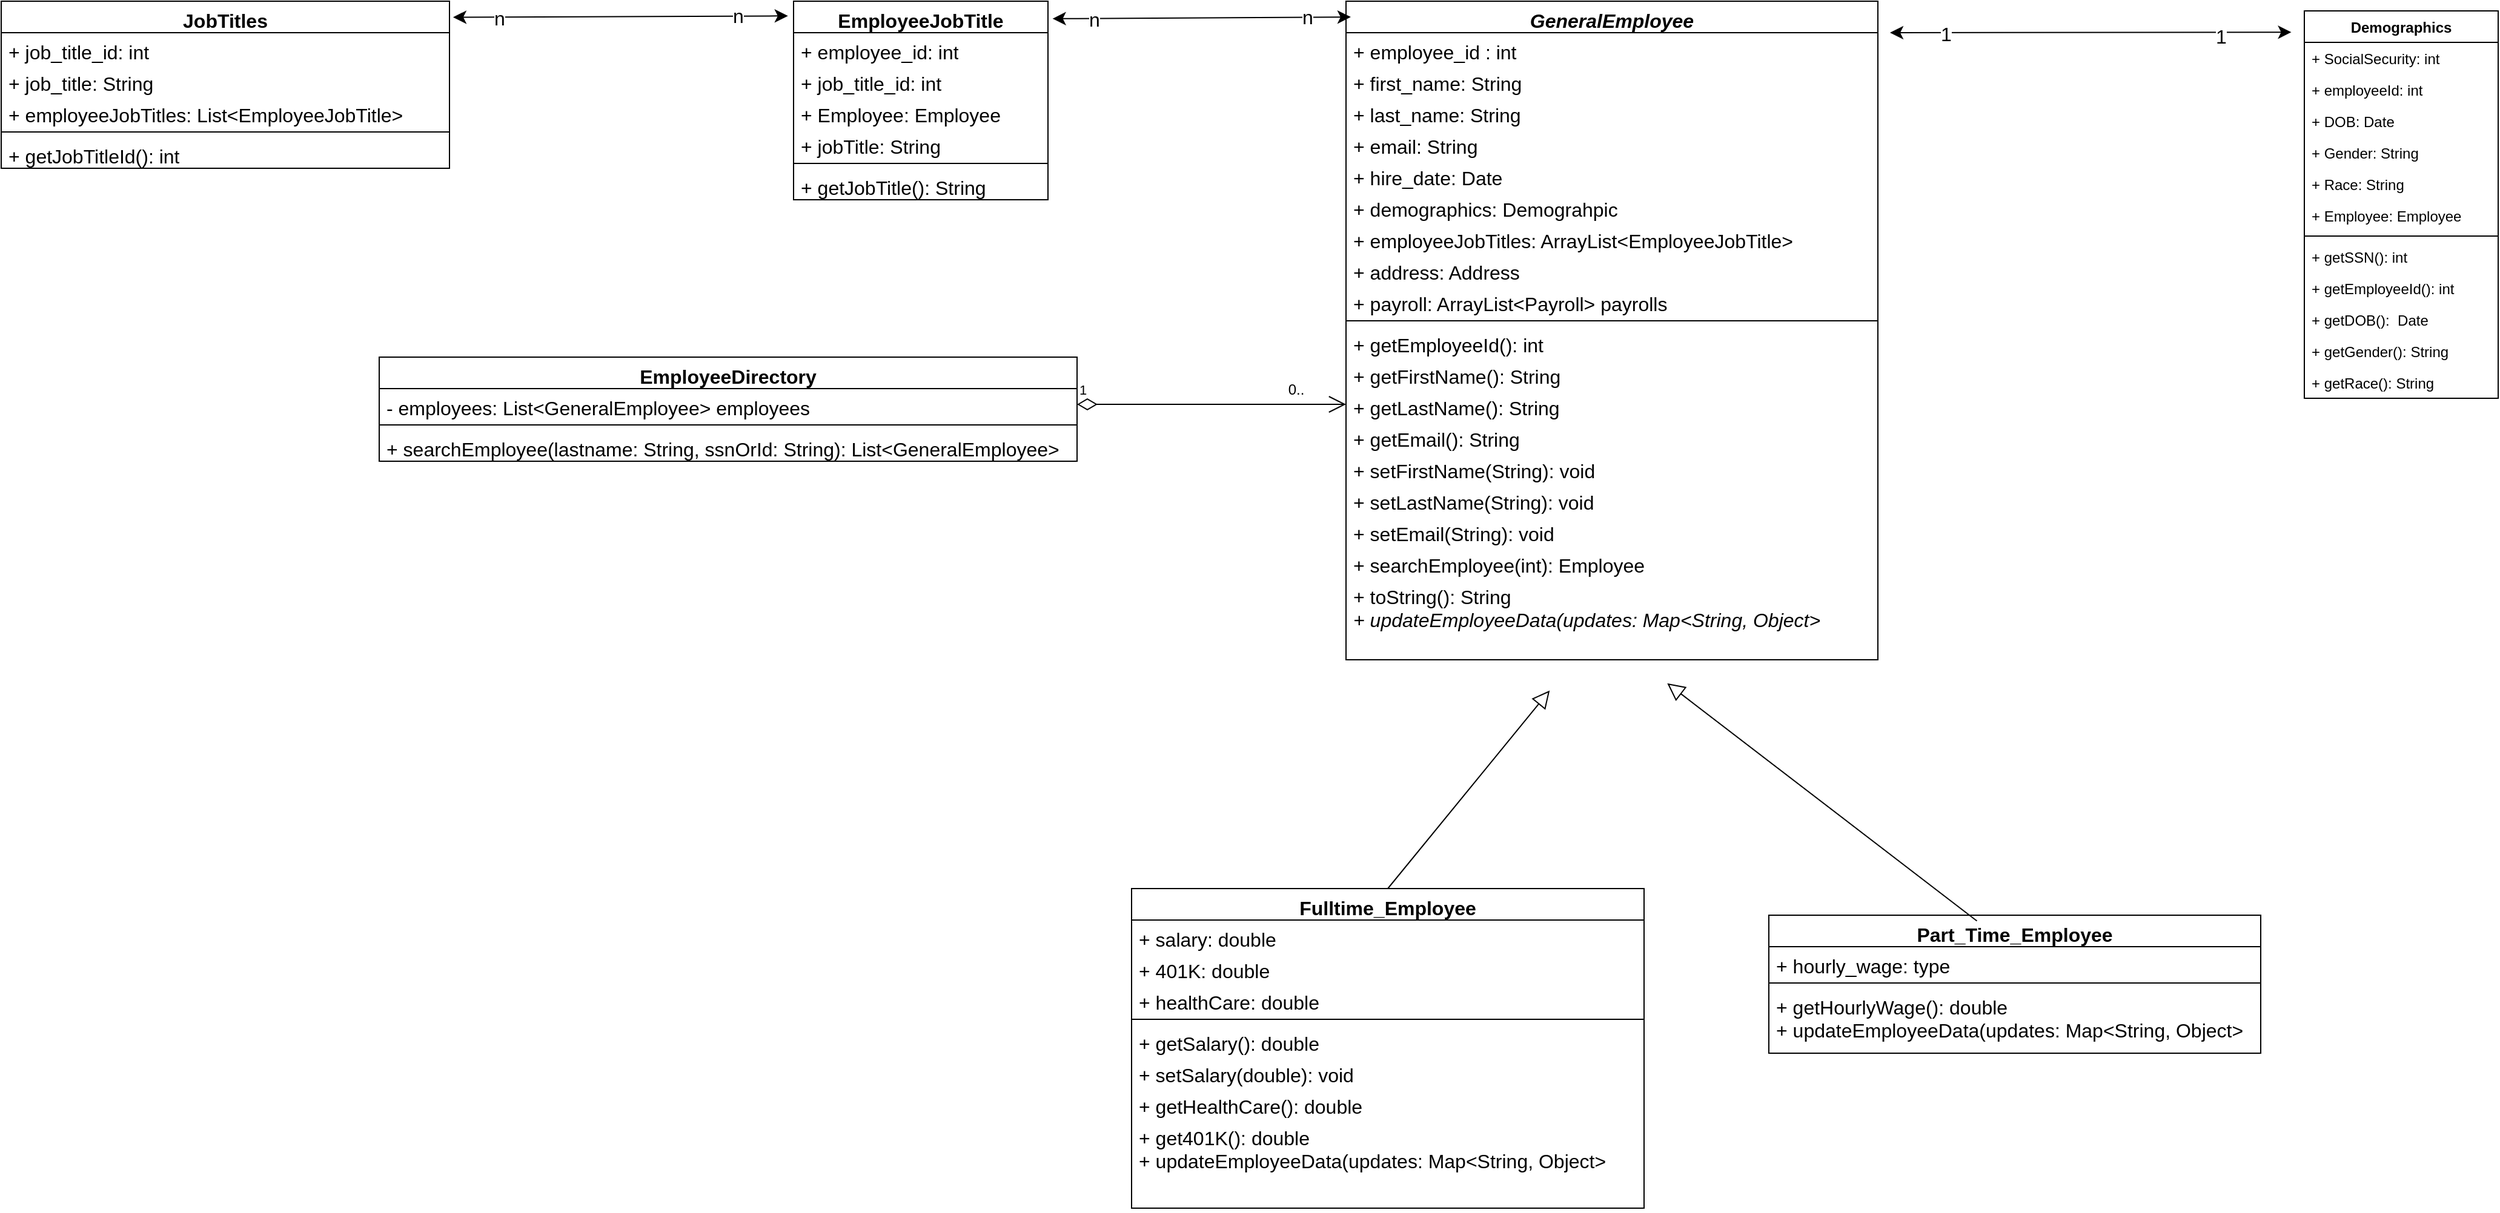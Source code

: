 <mxfile>
    <diagram name="Page-1" id="FbG6QioEzbwfXHQi0UbO">
        <mxGraphModel dx="3360" dy="1352" grid="0" gridSize="10" guides="1" tooltips="1" connect="1" arrows="1" fold="1" page="0" pageScale="1" pageWidth="1200" pageHeight="1920" math="0" shadow="0">
            <root>
                <mxCell id="0"/>
                <mxCell id="1" parent="0"/>
                <mxCell id="ibM_hUD_oe-rnUsQwL-C-1" value="&lt;i&gt;GeneralEmployee&lt;/i&gt;" style="swimlane;fontStyle=1;align=center;verticalAlign=top;childLayout=stackLayout;horizontal=1;startSize=26;horizontalStack=0;resizeParent=1;resizeParentMax=0;resizeLast=0;collapsible=1;marginBottom=0;whiteSpace=wrap;html=1;fontSize=16;" parent="1" vertex="1">
                    <mxGeometry x="-235" y="-169" width="439" height="544" as="geometry"/>
                </mxCell>
                <mxCell id="ibM_hUD_oe-rnUsQwL-C-2" value="+ employee_id : int" style="text;strokeColor=none;fillColor=none;align=left;verticalAlign=top;spacingLeft=4;spacingRight=4;overflow=hidden;rotatable=0;points=[[0,0.5],[1,0.5]];portConstraint=eastwest;whiteSpace=wrap;html=1;fontSize=16;" parent="ibM_hUD_oe-rnUsQwL-C-1" vertex="1">
                    <mxGeometry y="26" width="439" height="26" as="geometry"/>
                </mxCell>
                <mxCell id="ibM_hUD_oe-rnUsQwL-C-3" value="+ first_name: String" style="text;strokeColor=none;fillColor=none;align=left;verticalAlign=top;spacingLeft=4;spacingRight=4;overflow=hidden;rotatable=0;points=[[0,0.5],[1,0.5]];portConstraint=eastwest;whiteSpace=wrap;html=1;fontSize=16;" parent="ibM_hUD_oe-rnUsQwL-C-1" vertex="1">
                    <mxGeometry y="52" width="439" height="26" as="geometry"/>
                </mxCell>
                <mxCell id="ibM_hUD_oe-rnUsQwL-C-4" value="+ last_name: String" style="text;strokeColor=none;fillColor=none;align=left;verticalAlign=top;spacingLeft=4;spacingRight=4;overflow=hidden;rotatable=0;points=[[0,0.5],[1,0.5]];portConstraint=eastwest;whiteSpace=wrap;html=1;fontSize=16;" parent="ibM_hUD_oe-rnUsQwL-C-1" vertex="1">
                    <mxGeometry y="78" width="439" height="26" as="geometry"/>
                </mxCell>
                <mxCell id="ibM_hUD_oe-rnUsQwL-C-5" value="+ email: String" style="text;strokeColor=none;fillColor=none;align=left;verticalAlign=top;spacingLeft=4;spacingRight=4;overflow=hidden;rotatable=0;points=[[0,0.5],[1,0.5]];portConstraint=eastwest;whiteSpace=wrap;html=1;fontSize=16;" parent="ibM_hUD_oe-rnUsQwL-C-1" vertex="1">
                    <mxGeometry y="104" width="439" height="26" as="geometry"/>
                </mxCell>
                <mxCell id="ibM_hUD_oe-rnUsQwL-C-6" value="+ hire_date: Date" style="text;strokeColor=none;fillColor=none;align=left;verticalAlign=top;spacingLeft=4;spacingRight=4;overflow=hidden;rotatable=0;points=[[0,0.5],[1,0.5]];portConstraint=eastwest;whiteSpace=wrap;html=1;fontSize=16;" parent="ibM_hUD_oe-rnUsQwL-C-1" vertex="1">
                    <mxGeometry y="130" width="439" height="26" as="geometry"/>
                </mxCell>
                <mxCell id="ibM_hUD_oe-rnUsQwL-C-7" value="+ demographics: Demograhpic" style="text;strokeColor=none;fillColor=none;align=left;verticalAlign=top;spacingLeft=4;spacingRight=4;overflow=hidden;rotatable=0;points=[[0,0.5],[1,0.5]];portConstraint=eastwest;whiteSpace=wrap;html=1;fontSize=16;" parent="ibM_hUD_oe-rnUsQwL-C-1" vertex="1">
                    <mxGeometry y="156" width="439" height="26" as="geometry"/>
                </mxCell>
                <mxCell id="ibM_hUD_oe-rnUsQwL-C-8" value="+ employeeJobTitles: ArrayList&amp;lt;EmployeeJobTitle&amp;gt;" style="text;strokeColor=none;fillColor=none;align=left;verticalAlign=top;spacingLeft=4;spacingRight=4;overflow=hidden;rotatable=0;points=[[0,0.5],[1,0.5]];portConstraint=eastwest;whiteSpace=wrap;html=1;fontSize=16;" parent="ibM_hUD_oe-rnUsQwL-C-1" vertex="1">
                    <mxGeometry y="182" width="439" height="26" as="geometry"/>
                </mxCell>
                <mxCell id="ibM_hUD_oe-rnUsQwL-C-9" value="+ address: Address" style="text;strokeColor=none;fillColor=none;align=left;verticalAlign=top;spacingLeft=4;spacingRight=4;overflow=hidden;rotatable=0;points=[[0,0.5],[1,0.5]];portConstraint=eastwest;whiteSpace=wrap;html=1;fontSize=16;" parent="ibM_hUD_oe-rnUsQwL-C-1" vertex="1">
                    <mxGeometry y="208" width="439" height="26" as="geometry"/>
                </mxCell>
                <mxCell id="ibM_hUD_oe-rnUsQwL-C-10" value="+ payroll: ArrayList&amp;lt;Payroll&amp;gt; payrolls" style="text;strokeColor=none;fillColor=none;align=left;verticalAlign=top;spacingLeft=4;spacingRight=4;overflow=hidden;rotatable=0;points=[[0,0.5],[1,0.5]];portConstraint=eastwest;whiteSpace=wrap;html=1;fontSize=16;" parent="ibM_hUD_oe-rnUsQwL-C-1" vertex="1">
                    <mxGeometry y="234" width="439" height="26" as="geometry"/>
                </mxCell>
                <mxCell id="ibM_hUD_oe-rnUsQwL-C-11" value="" style="line;strokeWidth=1;fillColor=none;align=left;verticalAlign=middle;spacingTop=-1;spacingLeft=3;spacingRight=3;rotatable=0;labelPosition=right;points=[];portConstraint=eastwest;strokeColor=inherit;fontSize=16;" parent="ibM_hUD_oe-rnUsQwL-C-1" vertex="1">
                    <mxGeometry y="260" width="439" height="8" as="geometry"/>
                </mxCell>
                <mxCell id="ibM_hUD_oe-rnUsQwL-C-12" value="+ getEmployeeId(): int" style="text;strokeColor=none;fillColor=none;align=left;verticalAlign=top;spacingLeft=4;spacingRight=4;overflow=hidden;rotatable=0;points=[[0,0.5],[1,0.5]];portConstraint=eastwest;whiteSpace=wrap;html=1;fontSize=16;" parent="ibM_hUD_oe-rnUsQwL-C-1" vertex="1">
                    <mxGeometry y="268" width="439" height="26" as="geometry"/>
                </mxCell>
                <mxCell id="ibM_hUD_oe-rnUsQwL-C-13" value="+ getFirstName(): String" style="text;strokeColor=none;fillColor=none;align=left;verticalAlign=top;spacingLeft=4;spacingRight=4;overflow=hidden;rotatable=0;points=[[0,0.5],[1,0.5]];portConstraint=eastwest;whiteSpace=wrap;html=1;fontSize=16;" parent="ibM_hUD_oe-rnUsQwL-C-1" vertex="1">
                    <mxGeometry y="294" width="439" height="26" as="geometry"/>
                </mxCell>
                <mxCell id="ibM_hUD_oe-rnUsQwL-C-14" value="+ getLastName(): String" style="text;strokeColor=none;fillColor=none;align=left;verticalAlign=top;spacingLeft=4;spacingRight=4;overflow=hidden;rotatable=0;points=[[0,0.5],[1,0.5]];portConstraint=eastwest;whiteSpace=wrap;html=1;fontSize=16;" parent="ibM_hUD_oe-rnUsQwL-C-1" vertex="1">
                    <mxGeometry y="320" width="439" height="26" as="geometry"/>
                </mxCell>
                <mxCell id="ibM_hUD_oe-rnUsQwL-C-15" value="+ getEmail(): String" style="text;strokeColor=none;fillColor=none;align=left;verticalAlign=top;spacingLeft=4;spacingRight=4;overflow=hidden;rotatable=0;points=[[0,0.5],[1,0.5]];portConstraint=eastwest;whiteSpace=wrap;html=1;fontSize=16;" parent="ibM_hUD_oe-rnUsQwL-C-1" vertex="1">
                    <mxGeometry y="346" width="439" height="26" as="geometry"/>
                </mxCell>
                <mxCell id="ibM_hUD_oe-rnUsQwL-C-16" value="+ setFirstName(String): void" style="text;strokeColor=none;fillColor=none;align=left;verticalAlign=top;spacingLeft=4;spacingRight=4;overflow=hidden;rotatable=0;points=[[0,0.5],[1,0.5]];portConstraint=eastwest;whiteSpace=wrap;html=1;fontSize=16;" parent="ibM_hUD_oe-rnUsQwL-C-1" vertex="1">
                    <mxGeometry y="372" width="439" height="26" as="geometry"/>
                </mxCell>
                <mxCell id="ibM_hUD_oe-rnUsQwL-C-17" value="+ setLastName(String): void" style="text;strokeColor=none;fillColor=none;align=left;verticalAlign=top;spacingLeft=4;spacingRight=4;overflow=hidden;rotatable=0;points=[[0,0.5],[1,0.5]];portConstraint=eastwest;whiteSpace=wrap;html=1;fontSize=16;" parent="ibM_hUD_oe-rnUsQwL-C-1" vertex="1">
                    <mxGeometry y="398" width="439" height="26" as="geometry"/>
                </mxCell>
                <mxCell id="ibM_hUD_oe-rnUsQwL-C-18" value="+ setEmail(String): void" style="text;strokeColor=none;fillColor=none;align=left;verticalAlign=top;spacingLeft=4;spacingRight=4;overflow=hidden;rotatable=0;points=[[0,0.5],[1,0.5]];portConstraint=eastwest;whiteSpace=wrap;html=1;fontSize=16;" parent="ibM_hUD_oe-rnUsQwL-C-1" vertex="1">
                    <mxGeometry y="424" width="439" height="26" as="geometry"/>
                </mxCell>
                <mxCell id="ibM_hUD_oe-rnUsQwL-C-19" value="+ searchEmployee(int): Employee" style="text;strokeColor=none;fillColor=none;align=left;verticalAlign=top;spacingLeft=4;spacingRight=4;overflow=hidden;rotatable=0;points=[[0,0.5],[1,0.5]];portConstraint=eastwest;whiteSpace=wrap;html=1;fontSize=16;" parent="ibM_hUD_oe-rnUsQwL-C-1" vertex="1">
                    <mxGeometry y="450" width="439" height="26" as="geometry"/>
                </mxCell>
                <mxCell id="ibM_hUD_oe-rnUsQwL-C-20" value="+ toString(): String&lt;br&gt;&lt;i style=&quot;border-color: var(--border-color);&quot;&gt;+ updateEmployeeData(updates: Map&amp;lt;String, Object&amp;gt;&lt;/i&gt;" style="text;strokeColor=none;fillColor=none;align=left;verticalAlign=top;spacingLeft=4;spacingRight=4;overflow=hidden;rotatable=0;points=[[0,0.5],[1,0.5]];portConstraint=eastwest;whiteSpace=wrap;html=1;fontSize=16;" parent="ibM_hUD_oe-rnUsQwL-C-1" vertex="1">
                    <mxGeometry y="476" width="439" height="68" as="geometry"/>
                </mxCell>
                <mxCell id="ibM_hUD_oe-rnUsQwL-C-21" value="EmployeeJobTitle" style="swimlane;fontStyle=1;align=center;verticalAlign=top;childLayout=stackLayout;horizontal=1;startSize=26;horizontalStack=0;resizeParent=1;resizeParentMax=0;resizeLast=0;collapsible=1;marginBottom=0;whiteSpace=wrap;html=1;fontSize=16;" parent="1" vertex="1">
                    <mxGeometry x="-691" y="-169" width="210" height="164" as="geometry"/>
                </mxCell>
                <mxCell id="ibM_hUD_oe-rnUsQwL-C-22" value="+ employee_id: int" style="text;strokeColor=none;fillColor=none;align=left;verticalAlign=top;spacingLeft=4;spacingRight=4;overflow=hidden;rotatable=0;points=[[0,0.5],[1,0.5]];portConstraint=eastwest;whiteSpace=wrap;html=1;fontSize=16;" parent="ibM_hUD_oe-rnUsQwL-C-21" vertex="1">
                    <mxGeometry y="26" width="210" height="26" as="geometry"/>
                </mxCell>
                <mxCell id="ibM_hUD_oe-rnUsQwL-C-23" value="+ job_title_id: int" style="text;strokeColor=none;fillColor=none;align=left;verticalAlign=top;spacingLeft=4;spacingRight=4;overflow=hidden;rotatable=0;points=[[0,0.5],[1,0.5]];portConstraint=eastwest;whiteSpace=wrap;html=1;fontSize=16;" parent="ibM_hUD_oe-rnUsQwL-C-21" vertex="1">
                    <mxGeometry y="52" width="210" height="26" as="geometry"/>
                </mxCell>
                <mxCell id="ibM_hUD_oe-rnUsQwL-C-24" value="+ Employee: Employee" style="text;strokeColor=none;fillColor=none;align=left;verticalAlign=top;spacingLeft=4;spacingRight=4;overflow=hidden;rotatable=0;points=[[0,0.5],[1,0.5]];portConstraint=eastwest;whiteSpace=wrap;html=1;fontSize=16;" parent="ibM_hUD_oe-rnUsQwL-C-21" vertex="1">
                    <mxGeometry y="78" width="210" height="26" as="geometry"/>
                </mxCell>
                <mxCell id="ibM_hUD_oe-rnUsQwL-C-25" value="+ jobTitle: String" style="text;strokeColor=none;fillColor=none;align=left;verticalAlign=top;spacingLeft=4;spacingRight=4;overflow=hidden;rotatable=0;points=[[0,0.5],[1,0.5]];portConstraint=eastwest;whiteSpace=wrap;html=1;fontSize=16;" parent="ibM_hUD_oe-rnUsQwL-C-21" vertex="1">
                    <mxGeometry y="104" width="210" height="26" as="geometry"/>
                </mxCell>
                <mxCell id="ibM_hUD_oe-rnUsQwL-C-26" value="" style="line;strokeWidth=1;fillColor=none;align=left;verticalAlign=middle;spacingTop=-1;spacingLeft=3;spacingRight=3;rotatable=0;labelPosition=right;points=[];portConstraint=eastwest;strokeColor=inherit;fontSize=16;" parent="ibM_hUD_oe-rnUsQwL-C-21" vertex="1">
                    <mxGeometry y="130" width="210" height="8" as="geometry"/>
                </mxCell>
                <mxCell id="ibM_hUD_oe-rnUsQwL-C-27" value="+ getJobTitle(): String" style="text;strokeColor=none;fillColor=none;align=left;verticalAlign=top;spacingLeft=4;spacingRight=4;overflow=hidden;rotatable=0;points=[[0,0.5],[1,0.5]];portConstraint=eastwest;whiteSpace=wrap;html=1;fontSize=16;" parent="ibM_hUD_oe-rnUsQwL-C-21" vertex="1">
                    <mxGeometry y="138" width="210" height="26" as="geometry"/>
                </mxCell>
                <mxCell id="ibM_hUD_oe-rnUsQwL-C-28" value="" style="endArrow=classic;startArrow=classic;html=1;rounded=0;fontSize=12;startSize=8;endSize=8;curved=1;entryX=0.009;entryY=0.024;entryDx=0;entryDy=0;entryPerimeter=0;exitX=1.018;exitY=0.088;exitDx=0;exitDy=0;exitPerimeter=0;" parent="1" source="ibM_hUD_oe-rnUsQwL-C-21" target="ibM_hUD_oe-rnUsQwL-C-1" edge="1">
                    <mxGeometry width="50" height="50" relative="1" as="geometry">
                        <mxPoint x="-468" y="-157" as="sourcePoint"/>
                        <mxPoint x="-361" y="-354" as="targetPoint"/>
                    </mxGeometry>
                </mxCell>
                <mxCell id="ibM_hUD_oe-rnUsQwL-C-29" value="n" style="edgeLabel;html=1;align=center;verticalAlign=middle;resizable=0;points=[];fontSize=16;" parent="ibM_hUD_oe-rnUsQwL-C-28" connectable="0" vertex="1">
                    <mxGeometry x="-0.72" y="-1" relative="1" as="geometry">
                        <mxPoint x="-1" as="offset"/>
                    </mxGeometry>
                </mxCell>
                <mxCell id="ibM_hUD_oe-rnUsQwL-C-30" value="n" style="edgeLabel;html=1;align=center;verticalAlign=middle;resizable=0;points=[];fontSize=16;" parent="ibM_hUD_oe-rnUsQwL-C-28" connectable="0" vertex="1">
                    <mxGeometry x="0.701" y="1" relative="1" as="geometry">
                        <mxPoint as="offset"/>
                    </mxGeometry>
                </mxCell>
                <mxCell id="ibM_hUD_oe-rnUsQwL-C-31" value="JobTitles" style="swimlane;fontStyle=1;align=center;verticalAlign=top;childLayout=stackLayout;horizontal=1;startSize=26;horizontalStack=0;resizeParent=1;resizeParentMax=0;resizeLast=0;collapsible=1;marginBottom=0;whiteSpace=wrap;html=1;fontSize=16;" parent="1" vertex="1">
                    <mxGeometry x="-1345" y="-169" width="370" height="138" as="geometry"/>
                </mxCell>
                <mxCell id="ibM_hUD_oe-rnUsQwL-C-32" value="+ job_title_id: int" style="text;strokeColor=none;fillColor=none;align=left;verticalAlign=top;spacingLeft=4;spacingRight=4;overflow=hidden;rotatable=0;points=[[0,0.5],[1,0.5]];portConstraint=eastwest;whiteSpace=wrap;html=1;fontSize=16;" parent="ibM_hUD_oe-rnUsQwL-C-31" vertex="1">
                    <mxGeometry y="26" width="370" height="26" as="geometry"/>
                </mxCell>
                <mxCell id="ibM_hUD_oe-rnUsQwL-C-33" value="+ job_title: String" style="text;strokeColor=none;fillColor=none;align=left;verticalAlign=top;spacingLeft=4;spacingRight=4;overflow=hidden;rotatable=0;points=[[0,0.5],[1,0.5]];portConstraint=eastwest;whiteSpace=wrap;html=1;fontSize=16;" parent="ibM_hUD_oe-rnUsQwL-C-31" vertex="1">
                    <mxGeometry y="52" width="370" height="26" as="geometry"/>
                </mxCell>
                <mxCell id="ibM_hUD_oe-rnUsQwL-C-34" value="+ employeeJobTitles: List&amp;lt;EmployeeJobTitle&amp;gt;" style="text;strokeColor=none;fillColor=none;align=left;verticalAlign=top;spacingLeft=4;spacingRight=4;overflow=hidden;rotatable=0;points=[[0,0.5],[1,0.5]];portConstraint=eastwest;whiteSpace=wrap;html=1;fontSize=16;" parent="ibM_hUD_oe-rnUsQwL-C-31" vertex="1">
                    <mxGeometry y="78" width="370" height="26" as="geometry"/>
                </mxCell>
                <mxCell id="ibM_hUD_oe-rnUsQwL-C-35" value="" style="line;strokeWidth=1;fillColor=none;align=left;verticalAlign=middle;spacingTop=-1;spacingLeft=3;spacingRight=3;rotatable=0;labelPosition=right;points=[];portConstraint=eastwest;strokeColor=inherit;fontSize=16;" parent="ibM_hUD_oe-rnUsQwL-C-31" vertex="1">
                    <mxGeometry y="104" width="370" height="8" as="geometry"/>
                </mxCell>
                <mxCell id="ibM_hUD_oe-rnUsQwL-C-36" value="+ getJobTitleId(): int" style="text;strokeColor=none;fillColor=none;align=left;verticalAlign=top;spacingLeft=4;spacingRight=4;overflow=hidden;rotatable=0;points=[[0,0.5],[1,0.5]];portConstraint=eastwest;whiteSpace=wrap;html=1;fontSize=16;" parent="ibM_hUD_oe-rnUsQwL-C-31" vertex="1">
                    <mxGeometry y="112" width="370" height="26" as="geometry"/>
                </mxCell>
                <mxCell id="ibM_hUD_oe-rnUsQwL-C-37" value="" style="endArrow=classic;startArrow=classic;html=1;rounded=0;fontSize=12;startSize=8;endSize=8;curved=1;entryX=-0.022;entryY=0.074;entryDx=0;entryDy=0;entryPerimeter=0;exitX=1.008;exitY=0.096;exitDx=0;exitDy=0;exitPerimeter=0;" parent="1" source="ibM_hUD_oe-rnUsQwL-C-31" target="ibM_hUD_oe-rnUsQwL-C-21" edge="1">
                    <mxGeometry width="50" height="50" relative="1" as="geometry">
                        <mxPoint x="-964" y="-128" as="sourcePoint"/>
                        <mxPoint x="-718" y="-130" as="targetPoint"/>
                    </mxGeometry>
                </mxCell>
                <mxCell id="ibM_hUD_oe-rnUsQwL-C-38" value="n" style="edgeLabel;html=1;align=center;verticalAlign=middle;resizable=0;points=[];fontSize=16;" parent="ibM_hUD_oe-rnUsQwL-C-37" connectable="0" vertex="1">
                    <mxGeometry x="-0.72" y="-1" relative="1" as="geometry">
                        <mxPoint x="-1" as="offset"/>
                    </mxGeometry>
                </mxCell>
                <mxCell id="ibM_hUD_oe-rnUsQwL-C-39" value="n" style="edgeLabel;html=1;align=center;verticalAlign=middle;resizable=0;points=[];fontSize=16;" parent="ibM_hUD_oe-rnUsQwL-C-37" connectable="0" vertex="1">
                    <mxGeometry x="0.701" y="1" relative="1" as="geometry">
                        <mxPoint as="offset"/>
                    </mxGeometry>
                </mxCell>
                <mxCell id="ibM_hUD_oe-rnUsQwL-C-40" value="Fulltime_Employee" style="swimlane;fontStyle=1;align=center;verticalAlign=top;childLayout=stackLayout;horizontal=1;startSize=26;horizontalStack=0;resizeParent=1;resizeParentMax=0;resizeLast=0;collapsible=1;marginBottom=0;whiteSpace=wrap;html=1;fontSize=16;" parent="1" vertex="1">
                    <mxGeometry x="-412" y="564" width="423" height="264" as="geometry"/>
                </mxCell>
                <mxCell id="ibM_hUD_oe-rnUsQwL-C-41" value="+ salary: double" style="text;strokeColor=none;fillColor=none;align=left;verticalAlign=top;spacingLeft=4;spacingRight=4;overflow=hidden;rotatable=0;points=[[0,0.5],[1,0.5]];portConstraint=eastwest;whiteSpace=wrap;html=1;fontSize=16;" parent="ibM_hUD_oe-rnUsQwL-C-40" vertex="1">
                    <mxGeometry y="26" width="423" height="26" as="geometry"/>
                </mxCell>
                <mxCell id="ibM_hUD_oe-rnUsQwL-C-42" value="+ 401K: double" style="text;strokeColor=none;fillColor=none;align=left;verticalAlign=top;spacingLeft=4;spacingRight=4;overflow=hidden;rotatable=0;points=[[0,0.5],[1,0.5]];portConstraint=eastwest;whiteSpace=wrap;html=1;fontSize=16;" parent="ibM_hUD_oe-rnUsQwL-C-40" vertex="1">
                    <mxGeometry y="52" width="423" height="26" as="geometry"/>
                </mxCell>
                <mxCell id="ibM_hUD_oe-rnUsQwL-C-43" value="+ healthCare: double" style="text;strokeColor=none;fillColor=none;align=left;verticalAlign=top;spacingLeft=4;spacingRight=4;overflow=hidden;rotatable=0;points=[[0,0.5],[1,0.5]];portConstraint=eastwest;whiteSpace=wrap;html=1;fontSize=16;" parent="ibM_hUD_oe-rnUsQwL-C-40" vertex="1">
                    <mxGeometry y="78" width="423" height="26" as="geometry"/>
                </mxCell>
                <mxCell id="ibM_hUD_oe-rnUsQwL-C-44" value="" style="line;strokeWidth=1;fillColor=none;align=left;verticalAlign=middle;spacingTop=-1;spacingLeft=3;spacingRight=3;rotatable=0;labelPosition=right;points=[];portConstraint=eastwest;strokeColor=inherit;fontSize=16;" parent="ibM_hUD_oe-rnUsQwL-C-40" vertex="1">
                    <mxGeometry y="104" width="423" height="8" as="geometry"/>
                </mxCell>
                <mxCell id="ibM_hUD_oe-rnUsQwL-C-45" value="+ getSalary(): double" style="text;strokeColor=none;fillColor=none;align=left;verticalAlign=top;spacingLeft=4;spacingRight=4;overflow=hidden;rotatable=0;points=[[0,0.5],[1,0.5]];portConstraint=eastwest;whiteSpace=wrap;html=1;fontSize=16;" parent="ibM_hUD_oe-rnUsQwL-C-40" vertex="1">
                    <mxGeometry y="112" width="423" height="26" as="geometry"/>
                </mxCell>
                <mxCell id="ibM_hUD_oe-rnUsQwL-C-55" value="+ setSalary(double): void" style="text;strokeColor=none;fillColor=none;align=left;verticalAlign=top;spacingLeft=4;spacingRight=4;overflow=hidden;rotatable=0;points=[[0,0.5],[1,0.5]];portConstraint=eastwest;whiteSpace=wrap;html=1;fontSize=16;" parent="ibM_hUD_oe-rnUsQwL-C-40" vertex="1">
                    <mxGeometry y="138" width="423" height="26" as="geometry"/>
                </mxCell>
                <mxCell id="ibM_hUD_oe-rnUsQwL-C-46" value="+ getHealthCare(): double" style="text;strokeColor=none;fillColor=none;align=left;verticalAlign=top;spacingLeft=4;spacingRight=4;overflow=hidden;rotatable=0;points=[[0,0.5],[1,0.5]];portConstraint=eastwest;whiteSpace=wrap;html=1;fontSize=16;" parent="ibM_hUD_oe-rnUsQwL-C-40" vertex="1">
                    <mxGeometry y="164" width="423" height="26" as="geometry"/>
                </mxCell>
                <mxCell id="ibM_hUD_oe-rnUsQwL-C-47" value="+ get401K(): double&lt;br&gt;+ updateEmployeeData(updates: Map&amp;lt;String, Object&amp;gt;" style="text;strokeColor=none;fillColor=none;align=left;verticalAlign=top;spacingLeft=4;spacingRight=4;overflow=hidden;rotatable=0;points=[[0,0.5],[1,0.5]];portConstraint=eastwest;whiteSpace=wrap;html=1;fontSize=16;" parent="ibM_hUD_oe-rnUsQwL-C-40" vertex="1">
                    <mxGeometry y="190" width="423" height="74" as="geometry"/>
                </mxCell>
                <mxCell id="ibM_hUD_oe-rnUsQwL-C-48" value="Part_Time_Employee" style="swimlane;fontStyle=1;align=center;verticalAlign=top;childLayout=stackLayout;horizontal=1;startSize=26;horizontalStack=0;resizeParent=1;resizeParentMax=0;resizeLast=0;collapsible=1;marginBottom=0;whiteSpace=wrap;html=1;fontSize=16;" parent="1" vertex="1">
                    <mxGeometry x="114" y="586" width="406" height="114" as="geometry"/>
                </mxCell>
                <mxCell id="ibM_hUD_oe-rnUsQwL-C-49" value="+ hourly_wage: type" style="text;strokeColor=none;fillColor=none;align=left;verticalAlign=top;spacingLeft=4;spacingRight=4;overflow=hidden;rotatable=0;points=[[0,0.5],[1,0.5]];portConstraint=eastwest;whiteSpace=wrap;html=1;fontSize=16;" parent="ibM_hUD_oe-rnUsQwL-C-48" vertex="1">
                    <mxGeometry y="26" width="406" height="26" as="geometry"/>
                </mxCell>
                <mxCell id="ibM_hUD_oe-rnUsQwL-C-50" value="" style="line;strokeWidth=1;fillColor=none;align=left;verticalAlign=middle;spacingTop=-1;spacingLeft=3;spacingRight=3;rotatable=0;labelPosition=right;points=[];portConstraint=eastwest;strokeColor=inherit;fontSize=16;" parent="ibM_hUD_oe-rnUsQwL-C-48" vertex="1">
                    <mxGeometry y="52" width="406" height="8" as="geometry"/>
                </mxCell>
                <mxCell id="ibM_hUD_oe-rnUsQwL-C-51" value="+ getHourlyWage(): double&lt;br&gt;+ updateEmployeeData(updates: Map&amp;lt;String, Object&amp;gt;" style="text;strokeColor=none;fillColor=none;align=left;verticalAlign=top;spacingLeft=4;spacingRight=4;overflow=hidden;rotatable=0;points=[[0,0.5],[1,0.5]];portConstraint=eastwest;whiteSpace=wrap;html=1;fontSize=16;" parent="ibM_hUD_oe-rnUsQwL-C-48" vertex="1">
                    <mxGeometry y="60" width="406" height="54" as="geometry"/>
                </mxCell>
                <mxCell id="ibM_hUD_oe-rnUsQwL-C-52" value="" style="edgeStyle=none;html=1;endSize=12;endArrow=block;endFill=0;rounded=0;fontSize=12;curved=1;exitX=0.5;exitY=0;exitDx=0;exitDy=0;entryX=0.383;entryY=1.374;entryDx=0;entryDy=0;entryPerimeter=0;" parent="1" source="ibM_hUD_oe-rnUsQwL-C-40" target="ibM_hUD_oe-rnUsQwL-C-20" edge="1">
                    <mxGeometry width="160" relative="1" as="geometry">
                        <mxPoint x="-231" y="575" as="sourcePoint"/>
                        <mxPoint x="-213" y="463" as="targetPoint"/>
                    </mxGeometry>
                </mxCell>
                <mxCell id="ibM_hUD_oe-rnUsQwL-C-53" value="" style="edgeStyle=none;html=1;endSize=12;endArrow=block;endFill=0;rounded=0;fontSize=12;curved=1;exitX=0.423;exitY=0.042;exitDx=0;exitDy=0;exitPerimeter=0;entryX=0.604;entryY=1.286;entryDx=0;entryDy=0;entryPerimeter=0;" parent="1" source="ibM_hUD_oe-rnUsQwL-C-48" target="ibM_hUD_oe-rnUsQwL-C-20" edge="1">
                    <mxGeometry width="160" relative="1" as="geometry">
                        <mxPoint x="289" y="547" as="sourcePoint"/>
                        <mxPoint x="313" y="440" as="targetPoint"/>
                    </mxGeometry>
                </mxCell>
                <mxCell id="ibM_hUD_oe-rnUsQwL-C-56" value="Demographics" style="swimlane;fontStyle=1;align=center;verticalAlign=top;childLayout=stackLayout;horizontal=1;startSize=26;horizontalStack=0;resizeParent=1;resizeParentMax=0;resizeLast=0;collapsible=1;marginBottom=0;whiteSpace=wrap;html=1;" parent="1" vertex="1">
                    <mxGeometry x="556" y="-161" width="160" height="320" as="geometry"/>
                </mxCell>
                <mxCell id="ibM_hUD_oe-rnUsQwL-C-57" value="+ SocialSecurity: int" style="text;strokeColor=none;fillColor=none;align=left;verticalAlign=top;spacingLeft=4;spacingRight=4;overflow=hidden;rotatable=0;points=[[0,0.5],[1,0.5]];portConstraint=eastwest;whiteSpace=wrap;html=1;" parent="ibM_hUD_oe-rnUsQwL-C-56" vertex="1">
                    <mxGeometry y="26" width="160" height="26" as="geometry"/>
                </mxCell>
                <mxCell id="ibM_hUD_oe-rnUsQwL-C-58" value="+ employeeId: int" style="text;strokeColor=none;fillColor=none;align=left;verticalAlign=top;spacingLeft=4;spacingRight=4;overflow=hidden;rotatable=0;points=[[0,0.5],[1,0.5]];portConstraint=eastwest;whiteSpace=wrap;html=1;" parent="ibM_hUD_oe-rnUsQwL-C-56" vertex="1">
                    <mxGeometry y="52" width="160" height="26" as="geometry"/>
                </mxCell>
                <mxCell id="ibM_hUD_oe-rnUsQwL-C-59" value="+ DOB: Date" style="text;strokeColor=none;fillColor=none;align=left;verticalAlign=top;spacingLeft=4;spacingRight=4;overflow=hidden;rotatable=0;points=[[0,0.5],[1,0.5]];portConstraint=eastwest;whiteSpace=wrap;html=1;" parent="ibM_hUD_oe-rnUsQwL-C-56" vertex="1">
                    <mxGeometry y="78" width="160" height="26" as="geometry"/>
                </mxCell>
                <mxCell id="ibM_hUD_oe-rnUsQwL-C-60" value="+ Gender: String" style="text;strokeColor=none;fillColor=none;align=left;verticalAlign=top;spacingLeft=4;spacingRight=4;overflow=hidden;rotatable=0;points=[[0,0.5],[1,0.5]];portConstraint=eastwest;whiteSpace=wrap;html=1;" parent="ibM_hUD_oe-rnUsQwL-C-56" vertex="1">
                    <mxGeometry y="104" width="160" height="26" as="geometry"/>
                </mxCell>
                <mxCell id="ibM_hUD_oe-rnUsQwL-C-61" value="+ Race: String" style="text;strokeColor=none;fillColor=none;align=left;verticalAlign=top;spacingLeft=4;spacingRight=4;overflow=hidden;rotatable=0;points=[[0,0.5],[1,0.5]];portConstraint=eastwest;whiteSpace=wrap;html=1;" parent="ibM_hUD_oe-rnUsQwL-C-56" vertex="1">
                    <mxGeometry y="130" width="160" height="26" as="geometry"/>
                </mxCell>
                <mxCell id="ibM_hUD_oe-rnUsQwL-C-62" value="+ Employee: Employee" style="text;strokeColor=none;fillColor=none;align=left;verticalAlign=top;spacingLeft=4;spacingRight=4;overflow=hidden;rotatable=0;points=[[0,0.5],[1,0.5]];portConstraint=eastwest;whiteSpace=wrap;html=1;" parent="ibM_hUD_oe-rnUsQwL-C-56" vertex="1">
                    <mxGeometry y="156" width="160" height="26" as="geometry"/>
                </mxCell>
                <mxCell id="ibM_hUD_oe-rnUsQwL-C-63" value="" style="line;strokeWidth=1;fillColor=none;align=left;verticalAlign=middle;spacingTop=-1;spacingLeft=3;spacingRight=3;rotatable=0;labelPosition=right;points=[];portConstraint=eastwest;strokeColor=inherit;" parent="ibM_hUD_oe-rnUsQwL-C-56" vertex="1">
                    <mxGeometry y="182" width="160" height="8" as="geometry"/>
                </mxCell>
                <mxCell id="ibM_hUD_oe-rnUsQwL-C-64" value="+ getSSN(): int" style="text;strokeColor=none;fillColor=none;align=left;verticalAlign=top;spacingLeft=4;spacingRight=4;overflow=hidden;rotatable=0;points=[[0,0.5],[1,0.5]];portConstraint=eastwest;whiteSpace=wrap;html=1;" parent="ibM_hUD_oe-rnUsQwL-C-56" vertex="1">
                    <mxGeometry y="190" width="160" height="26" as="geometry"/>
                </mxCell>
                <mxCell id="ibM_hUD_oe-rnUsQwL-C-65" value="+ getEmployeeId(): int" style="text;strokeColor=none;fillColor=none;align=left;verticalAlign=top;spacingLeft=4;spacingRight=4;overflow=hidden;rotatable=0;points=[[0,0.5],[1,0.5]];portConstraint=eastwest;whiteSpace=wrap;html=1;" parent="ibM_hUD_oe-rnUsQwL-C-56" vertex="1">
                    <mxGeometry y="216" width="160" height="26" as="geometry"/>
                </mxCell>
                <mxCell id="ibM_hUD_oe-rnUsQwL-C-66" value="+ getDOB():&amp;nbsp; Date" style="text;strokeColor=none;fillColor=none;align=left;verticalAlign=top;spacingLeft=4;spacingRight=4;overflow=hidden;rotatable=0;points=[[0,0.5],[1,0.5]];portConstraint=eastwest;whiteSpace=wrap;html=1;" parent="ibM_hUD_oe-rnUsQwL-C-56" vertex="1">
                    <mxGeometry y="242" width="160" height="26" as="geometry"/>
                </mxCell>
                <mxCell id="ibM_hUD_oe-rnUsQwL-C-67" value="+ getGender(): String" style="text;strokeColor=none;fillColor=none;align=left;verticalAlign=top;spacingLeft=4;spacingRight=4;overflow=hidden;rotatable=0;points=[[0,0.5],[1,0.5]];portConstraint=eastwest;whiteSpace=wrap;html=1;" parent="ibM_hUD_oe-rnUsQwL-C-56" vertex="1">
                    <mxGeometry y="268" width="160" height="26" as="geometry"/>
                </mxCell>
                <mxCell id="ibM_hUD_oe-rnUsQwL-C-68" value="+ getRace(): String" style="text;strokeColor=none;fillColor=none;align=left;verticalAlign=top;spacingLeft=4;spacingRight=4;overflow=hidden;rotatable=0;points=[[0,0.5],[1,0.5]];portConstraint=eastwest;whiteSpace=wrap;html=1;" parent="ibM_hUD_oe-rnUsQwL-C-56" vertex="1">
                    <mxGeometry y="294" width="160" height="26" as="geometry"/>
                </mxCell>
                <mxCell id="ibM_hUD_oe-rnUsQwL-C-69" value="" style="endArrow=classic;startArrow=classic;html=1;rounded=0;fontSize=12;startSize=8;endSize=8;curved=1;entryX=-0.067;entryY=0.055;entryDx=0;entryDy=0;entryPerimeter=0;" parent="1" target="ibM_hUD_oe-rnUsQwL-C-56" edge="1">
                    <mxGeometry width="50" height="50" relative="1" as="geometry">
                        <mxPoint x="214" y="-143" as="sourcePoint"/>
                        <mxPoint x="435" y="-98" as="targetPoint"/>
                    </mxGeometry>
                </mxCell>
                <mxCell id="ibM_hUD_oe-rnUsQwL-C-70" value="1" style="edgeLabel;html=1;align=center;verticalAlign=middle;resizable=0;points=[];fontSize=16;" parent="ibM_hUD_oe-rnUsQwL-C-69" connectable="0" vertex="1">
                    <mxGeometry x="-0.72" y="-1" relative="1" as="geometry">
                        <mxPoint x="-1" as="offset"/>
                    </mxGeometry>
                </mxCell>
                <mxCell id="ibM_hUD_oe-rnUsQwL-C-71" value="1" style="edgeLabel;html=1;align=center;verticalAlign=middle;resizable=0;points=[];fontSize=16;" parent="ibM_hUD_oe-rnUsQwL-C-69" connectable="0" vertex="1">
                    <mxGeometry x="0.655" y="-3" relative="1" as="geometry">
                        <mxPoint x="-1" as="offset"/>
                    </mxGeometry>
                </mxCell>
                <mxCell id="5" value="EmployeeDirectory" style="swimlane;fontStyle=1;align=center;verticalAlign=top;childLayout=stackLayout;horizontal=1;startSize=26;horizontalStack=0;resizeParent=1;resizeParentMax=0;resizeLast=0;collapsible=1;marginBottom=0;whiteSpace=wrap;html=1;fontSize=16;" vertex="1" parent="1">
                    <mxGeometry x="-1033" y="125" width="576" height="86" as="geometry"/>
                </mxCell>
                <mxCell id="6" value="- employees: List&amp;lt;GeneralEmployee&amp;gt; employees" style="text;strokeColor=none;fillColor=none;align=left;verticalAlign=top;spacingLeft=4;spacingRight=4;overflow=hidden;rotatable=0;points=[[0,0.5],[1,0.5]];portConstraint=eastwest;whiteSpace=wrap;html=1;fontSize=16;" vertex="1" parent="5">
                    <mxGeometry y="26" width="576" height="26" as="geometry"/>
                </mxCell>
                <mxCell id="9" value="" style="line;strokeWidth=1;fillColor=none;align=left;verticalAlign=middle;spacingTop=-1;spacingLeft=3;spacingRight=3;rotatable=0;labelPosition=right;points=[];portConstraint=eastwest;strokeColor=inherit;fontSize=16;" vertex="1" parent="5">
                    <mxGeometry y="52" width="576" height="8" as="geometry"/>
                </mxCell>
                <mxCell id="10" value="+ searchEmployee(lastname: String, ssnOrId: String): List&amp;lt;GeneralEmployee&amp;gt;" style="text;strokeColor=none;fillColor=none;align=left;verticalAlign=top;spacingLeft=4;spacingRight=4;overflow=hidden;rotatable=0;points=[[0,0.5],[1,0.5]];portConstraint=eastwest;whiteSpace=wrap;html=1;fontSize=16;" vertex="1" parent="5">
                    <mxGeometry y="60" width="576" height="26" as="geometry"/>
                </mxCell>
                <mxCell id="11" value="1" style="endArrow=open;html=1;endSize=12;startArrow=diamondThin;startSize=14;startFill=0;edgeStyle=orthogonalEdgeStyle;align=left;verticalAlign=bottom;exitX=1;exitY=0.5;exitDx=0;exitDy=0;entryX=0;entryY=0.5;entryDx=0;entryDy=0;" edge="1" parent="1" source="6" target="ibM_hUD_oe-rnUsQwL-C-14">
                    <mxGeometry x="-1" y="3" relative="1" as="geometry">
                        <mxPoint x="-438" y="167" as="sourcePoint"/>
                        <mxPoint x="-278" y="167" as="targetPoint"/>
                    </mxGeometry>
                </mxCell>
                <mxCell id="12" value="0.." style="text;html=1;strokeColor=none;fillColor=none;align=center;verticalAlign=middle;whiteSpace=wrap;rounded=0;" vertex="1" parent="1">
                    <mxGeometry x="-306" y="137" width="60" height="30" as="geometry"/>
                </mxCell>
            </root>
        </mxGraphModel>
    </diagram>
</mxfile>
